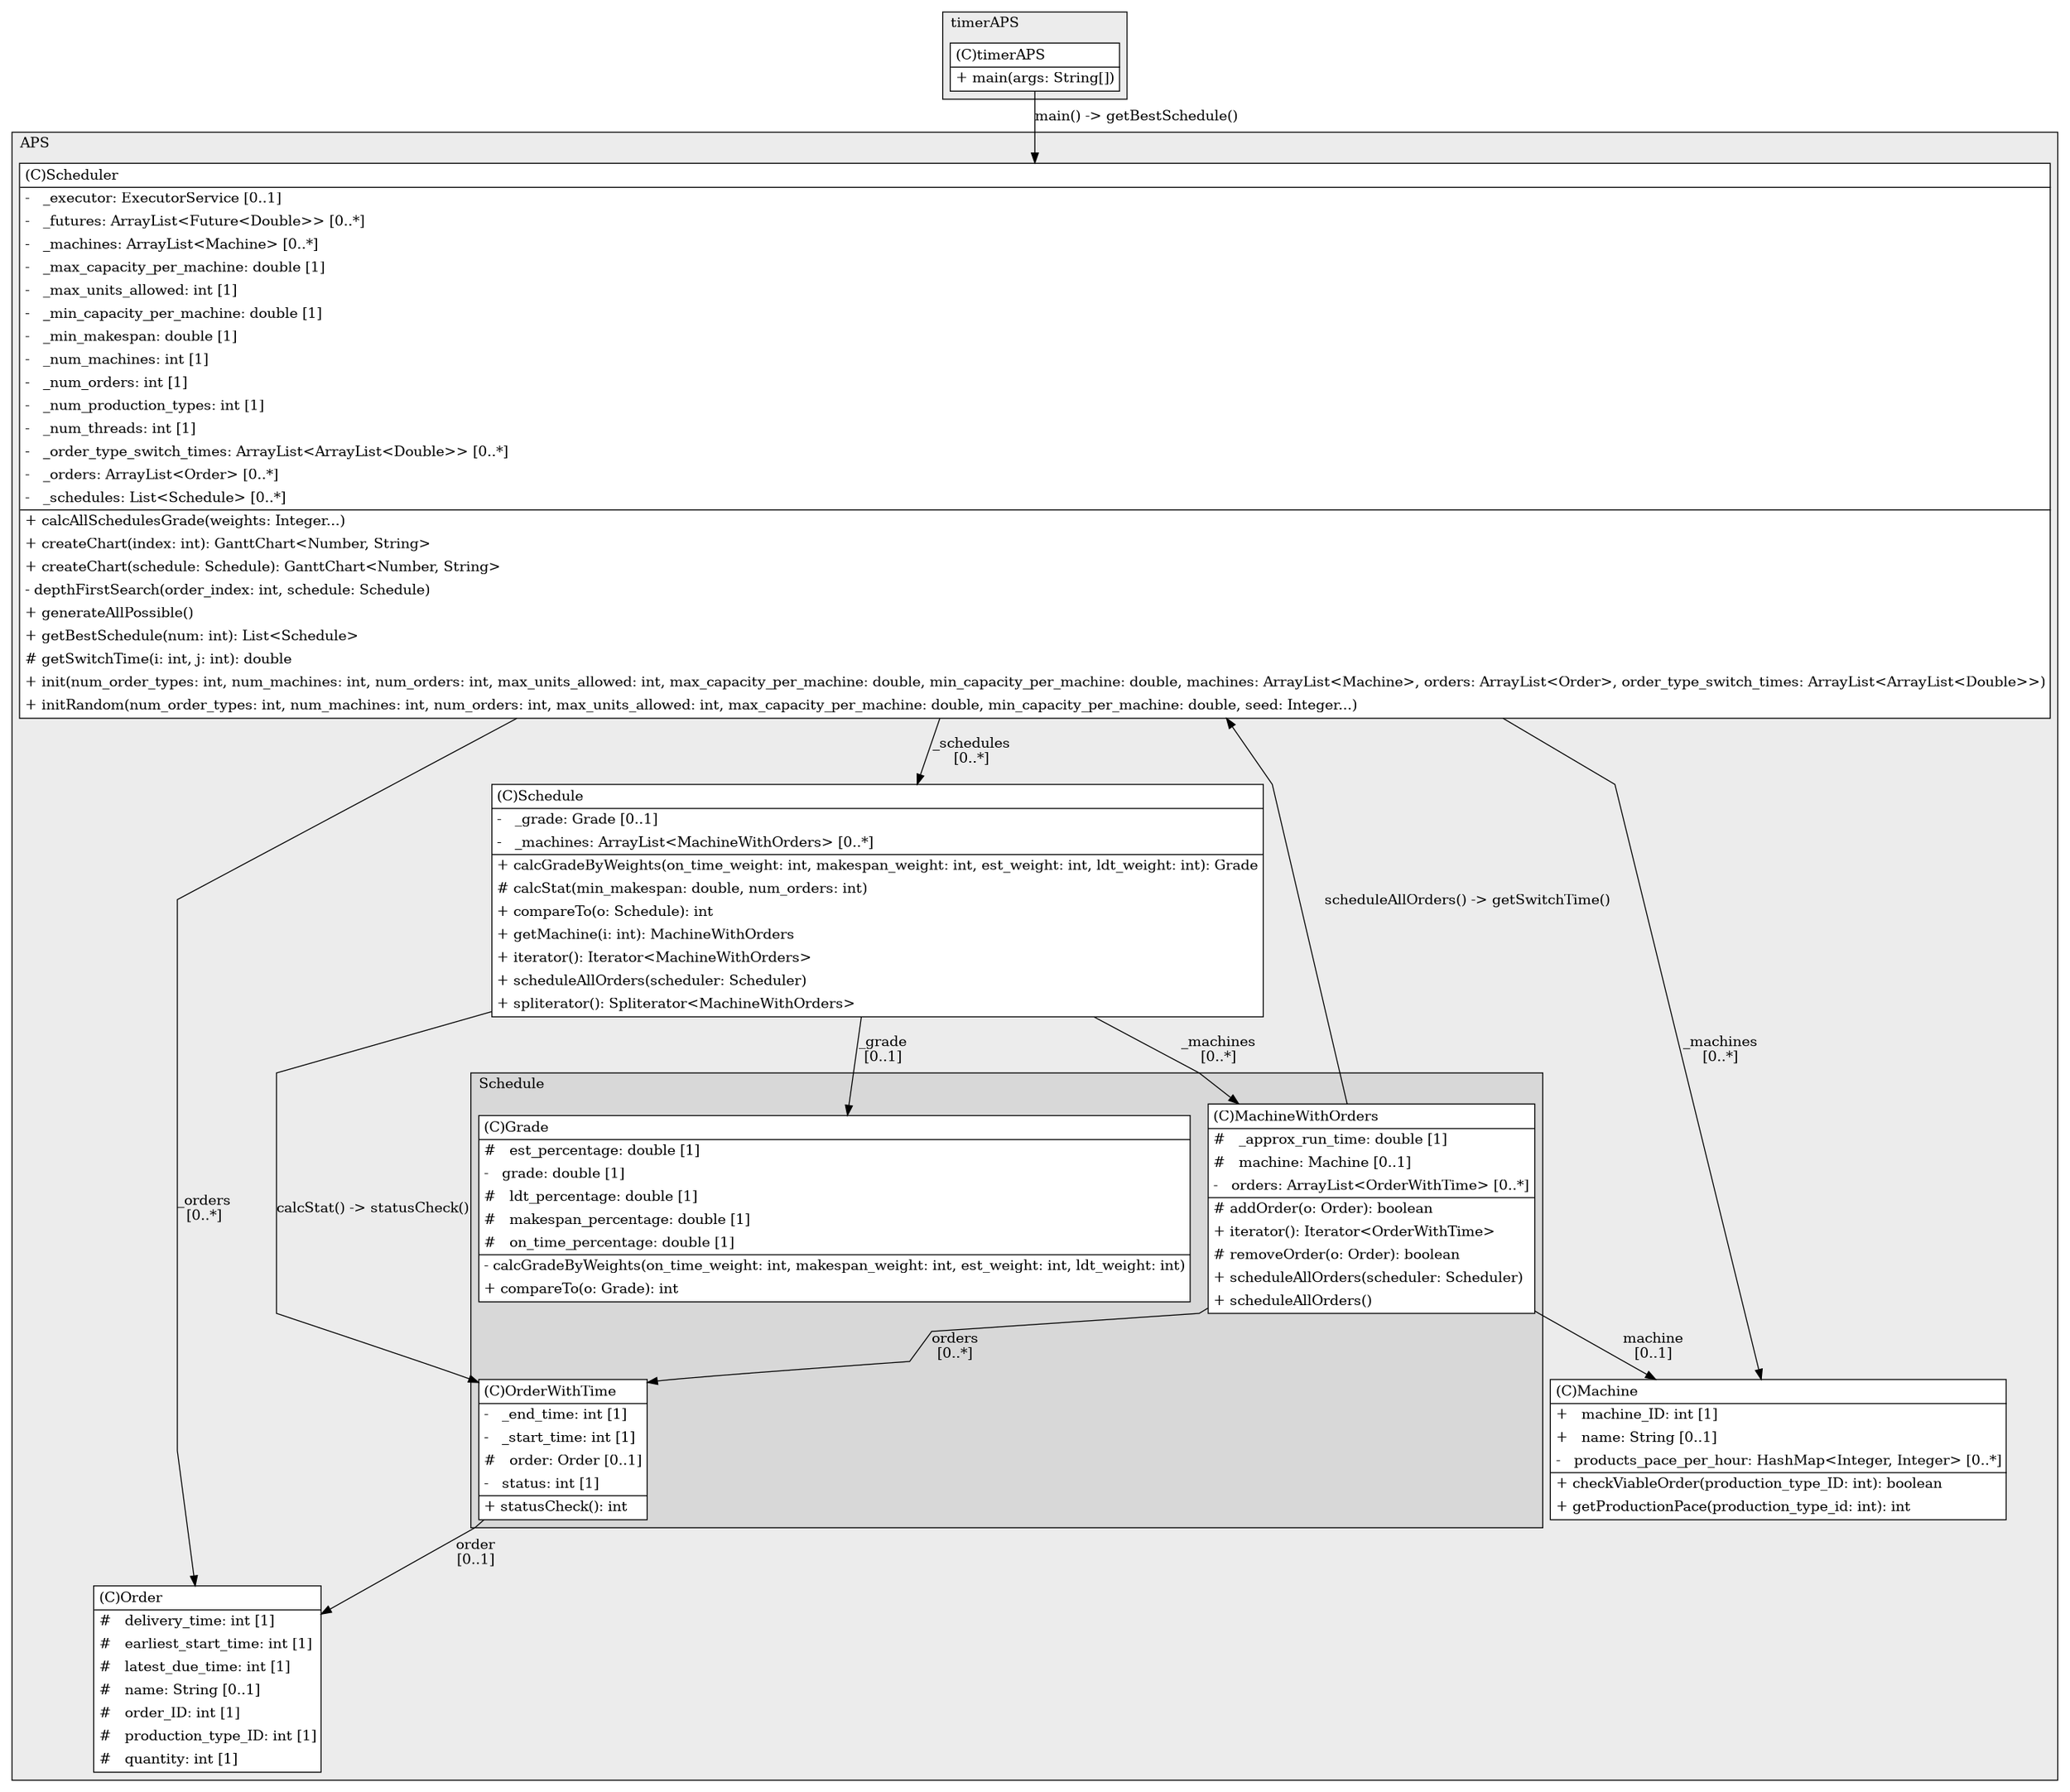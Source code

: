 @startuml

/' diagram meta data start
config=StructureConfiguration;
{
  "projectClassification": {
    "searchMode": "OpenProject", // OpenProject, AllProjects
    "includedProjects": "",
    "pathEndKeywords": "*.impl",
    "isClientPath": "",
    "isClientName": "",
    "isTestPath": "",
    "isTestName": "",
    "isMappingPath": "",
    "isMappingName": "",
    "isDataAccessPath": "",
    "isDataAccessName": "",
    "isDataStructurePath": "",
    "isDataStructureName": "",
    "isInterfaceStructuresPath": "",
    "isInterfaceStructuresName": "",
    "isEntryPointPath": "",
    "isEntryPointName": "",
    "treatFinalFieldsAsMandatory": false
  },
  "graphRestriction": {
    "classPackageExcludeFilter": "",
    "classPackageIncludeFilter": "",
    "classNameExcludeFilter": "",
    "classNameIncludeFilter": "",
    "methodNameExcludeFilter": "",
    "methodNameIncludeFilter": "",
    "removeByInheritance": "", // inheritance/annotation based filtering is done in a second step
    "removeByAnnotation": "",
    "removeByClassPackage": "", // cleanup the graph after inheritance/annotation based filtering is done
    "removeByClassName": "",
    "cutMappings": false,
    "cutEnum": true,
    "cutTests": true,
    "cutClient": true,
    "cutDataAccess": false,
    "cutInterfaceStructures": false,
    "cutDataStructures": false,
    "cutGetterAndSetter": true,
    "cutConstructors": true
  },
  "graphTraversal": {
    "forwardDepth": 6,
    "backwardDepth": 6,
    "classPackageExcludeFilter": "",
    "classPackageIncludeFilter": "",
    "classNameExcludeFilter": "",
    "classNameIncludeFilter": "",
    "methodNameExcludeFilter": "",
    "methodNameIncludeFilter": "",
    "hideMappings": false,
    "hideDataStructures": false,
    "hidePrivateMethods": true,
    "hideInterfaceCalls": true, // indirection: implementation -> interface (is hidden) -> implementation
    "onlyShowApplicationEntryPoints": false, // root node is included
    "useMethodCallsForStructureDiagram": "ForwardOnly" // ForwardOnly, BothDirections, No
  },
  "details": {
    "aggregation": "GroupByClass", // ByClass, GroupByClass, None
    "showClassGenericTypes": true,
    "showMethods": true,
    "showMethodParameterNames": true,
    "showMethodParameterTypes": true,
    "showMethodReturnType": true,
    "showPackageLevels": 2,
    "showDetailedClassStructure": true
  },
  "rootClass": "timerAPS",
  "extensionCallbackMethod": "" // qualified.class.name#methodName - signature: public static String method(String)
}
diagram meta data end '/



digraph g {
    rankdir="TB"
    splines=polyline
    

'nodes 
subgraph cluster_2076511073 { 
   	label=timerAPS
	labeljust=l
	fillcolor="#ececec"
	style=filled
   
   timerAPS2076511073[
	label=<<TABLE BORDER="1" CELLBORDER="0" CELLPADDING="4" CELLSPACING="0">
<TR><TD ALIGN="LEFT" >(C)timerAPS</TD></TR>
<HR/>
<TR><TD ALIGN="LEFT" >+ main(args: String[])</TD></TR>
</TABLE>>
	style=filled
	margin=0
	shape=plaintext
	fillcolor="#FFFFFF"
];
} 

subgraph cluster_65028 { 
   	label=APS
	labeljust=l
	fillcolor="#ececec"
	style=filled
   
   Machine1858361680[
	label=<<TABLE BORDER="1" CELLBORDER="0" CELLPADDING="4" CELLSPACING="0">
<TR><TD ALIGN="LEFT" >(C)Machine</TD></TR>
<HR/>
<TR><TD ALIGN="LEFT" >+   machine_ID: int [1]</TD></TR>
<TR><TD ALIGN="LEFT" >+   name: String [0..1]</TD></TR>
<TR><TD ALIGN="LEFT" >-   products_pace_per_hour: HashMap&lt;Integer, Integer&gt; [0..*]</TD></TR>
<HR/>
<TR><TD ALIGN="LEFT" >+ checkViableOrder(production_type_ID: int): boolean</TD></TR>
<TR><TD ALIGN="LEFT" >+ getProductionPace(production_type_id: int): int</TD></TR>
</TABLE>>
	style=filled
	margin=0
	shape=plaintext
	fillcolor="#FFFFFF"
];

Order1858361680[
	label=<<TABLE BORDER="1" CELLBORDER="0" CELLPADDING="4" CELLSPACING="0">
<TR><TD ALIGN="LEFT" >(C)Order</TD></TR>
<HR/>
<TR><TD ALIGN="LEFT" >#   delivery_time: int [1]</TD></TR>
<TR><TD ALIGN="LEFT" >#   earliest_start_time: int [1]</TD></TR>
<TR><TD ALIGN="LEFT" >#   latest_due_time: int [1]</TD></TR>
<TR><TD ALIGN="LEFT" >#   name: String [0..1]</TD></TR>
<TR><TD ALIGN="LEFT" >#   order_ID: int [1]</TD></TR>
<TR><TD ALIGN="LEFT" >#   production_type_ID: int [1]</TD></TR>
<TR><TD ALIGN="LEFT" >#   quantity: int [1]</TD></TR>
</TABLE>>
	style=filled
	margin=0
	shape=plaintext
	fillcolor="#FFFFFF"
];

Schedule1858361680[
	label=<<TABLE BORDER="1" CELLBORDER="0" CELLPADDING="4" CELLSPACING="0">
<TR><TD ALIGN="LEFT" >(C)Schedule</TD></TR>
<HR/>
<TR><TD ALIGN="LEFT" >-   _grade: Grade [0..1]</TD></TR>
<TR><TD ALIGN="LEFT" >-   _machines: ArrayList&lt;MachineWithOrders&gt; [0..*]</TD></TR>
<HR/>
<TR><TD ALIGN="LEFT" >+ calcGradeByWeights(on_time_weight: int, makespan_weight: int, est_weight: int, ldt_weight: int): Grade</TD></TR>
<TR><TD ALIGN="LEFT" ># calcStat(min_makespan: double, num_orders: int)</TD></TR>
<TR><TD ALIGN="LEFT" >+ compareTo(o: Schedule): int</TD></TR>
<TR><TD ALIGN="LEFT" >+ getMachine(i: int): MachineWithOrders</TD></TR>
<TR><TD ALIGN="LEFT" >+ iterator(): Iterator&lt;MachineWithOrders&gt;</TD></TR>
<TR><TD ALIGN="LEFT" >+ scheduleAllOrders(scheduler: Scheduler)</TD></TR>
<TR><TD ALIGN="LEFT" >+ spliterator(): Spliterator&lt;MachineWithOrders&gt;</TD></TR>
</TABLE>>
	style=filled
	margin=0
	shape=plaintext
	fillcolor="#FFFFFF"
];

Scheduler1858361680[
	label=<<TABLE BORDER="1" CELLBORDER="0" CELLPADDING="4" CELLSPACING="0">
<TR><TD ALIGN="LEFT" >(C)Scheduler</TD></TR>
<HR/>
<TR><TD ALIGN="LEFT" >-   _executor: ExecutorService [0..1]</TD></TR>
<TR><TD ALIGN="LEFT" >-   _futures: ArrayList&lt;Future&lt;Double&gt;&gt; [0..*]</TD></TR>
<TR><TD ALIGN="LEFT" >-   _machines: ArrayList&lt;Machine&gt; [0..*]</TD></TR>
<TR><TD ALIGN="LEFT" >-   _max_capacity_per_machine: double [1]</TD></TR>
<TR><TD ALIGN="LEFT" >-   _max_units_allowed: int [1]</TD></TR>
<TR><TD ALIGN="LEFT" >-   _min_capacity_per_machine: double [1]</TD></TR>
<TR><TD ALIGN="LEFT" >-   _min_makespan: double [1]</TD></TR>
<TR><TD ALIGN="LEFT" >-   _num_machines: int [1]</TD></TR>
<TR><TD ALIGN="LEFT" >-   _num_orders: int [1]</TD></TR>
<TR><TD ALIGN="LEFT" >-   _num_production_types: int [1]</TD></TR>
<TR><TD ALIGN="LEFT" >-   _num_threads: int [1]</TD></TR>
<TR><TD ALIGN="LEFT" >-   _order_type_switch_times: ArrayList&lt;ArrayList&lt;Double&gt;&gt; [0..*]</TD></TR>
<TR><TD ALIGN="LEFT" >-   _orders: ArrayList&lt;Order&gt; [0..*]</TD></TR>
<TR><TD ALIGN="LEFT" >-   _schedules: List&lt;Schedule&gt; [0..*]</TD></TR>
<HR/>
<TR><TD ALIGN="LEFT" >+ calcAllSchedulesGrade(weights: Integer...)</TD></TR>
<TR><TD ALIGN="LEFT" >+ createChart(index: int): GanttChart&lt;Number, String&gt;</TD></TR>
<TR><TD ALIGN="LEFT" >+ createChart(schedule: Schedule): GanttChart&lt;Number, String&gt;</TD></TR>
<TR><TD ALIGN="LEFT" >- depthFirstSearch(order_index: int, schedule: Schedule)</TD></TR>
<TR><TD ALIGN="LEFT" >+ generateAllPossible()</TD></TR>
<TR><TD ALIGN="LEFT" >+ getBestSchedule(num: int): List&lt;Schedule&gt;</TD></TR>
<TR><TD ALIGN="LEFT" ># getSwitchTime(i: int, j: int): double</TD></TR>
<TR><TD ALIGN="LEFT" >+ init(num_order_types: int, num_machines: int, num_orders: int, max_units_allowed: int, max_capacity_per_machine: double, min_capacity_per_machine: double, machines: ArrayList&lt;Machine&gt;, orders: ArrayList&lt;Order&gt;, order_type_switch_times: ArrayList&lt;ArrayList&lt;Double&gt;&gt;)</TD></TR>
<TR><TD ALIGN="LEFT" >+ initRandom(num_order_types: int, num_machines: int, num_orders: int, max_units_allowed: int, max_capacity_per_machine: double, min_capacity_per_machine: double, seed: Integer...)</TD></TR>
</TABLE>>
	style=filled
	margin=0
	shape=plaintext
	fillcolor="#FFFFFF"
];

subgraph cluster_770666337 { 
   	label=Schedule
	labeljust=l
	fillcolor="#d8d8d8"
	style=filled
   
   Grade1316370379[
	label=<<TABLE BORDER="1" CELLBORDER="0" CELLPADDING="4" CELLSPACING="0">
<TR><TD ALIGN="LEFT" >(C)Grade</TD></TR>
<HR/>
<TR><TD ALIGN="LEFT" >#   est_percentage: double [1]</TD></TR>
<TR><TD ALIGN="LEFT" >-   grade: double [1]</TD></TR>
<TR><TD ALIGN="LEFT" >#   ldt_percentage: double [1]</TD></TR>
<TR><TD ALIGN="LEFT" >#   makespan_percentage: double [1]</TD></TR>
<TR><TD ALIGN="LEFT" >#   on_time_percentage: double [1]</TD></TR>
<HR/>
<TR><TD ALIGN="LEFT" >- calcGradeByWeights(on_time_weight: int, makespan_weight: int, est_weight: int, ldt_weight: int)</TD></TR>
<TR><TD ALIGN="LEFT" >+ compareTo(o: Grade): int</TD></TR>
</TABLE>>
	style=filled
	margin=0
	shape=plaintext
	fillcolor="#FFFFFF"
];

MachineWithOrders1316370379[
	label=<<TABLE BORDER="1" CELLBORDER="0" CELLPADDING="4" CELLSPACING="0">
<TR><TD ALIGN="LEFT" >(C)MachineWithOrders</TD></TR>
<HR/>
<TR><TD ALIGN="LEFT" >#   _approx_run_time: double [1]</TD></TR>
<TR><TD ALIGN="LEFT" >#   machine: Machine [0..1]</TD></TR>
<TR><TD ALIGN="LEFT" >-   orders: ArrayList&lt;OrderWithTime&gt; [0..*]</TD></TR>
<HR/>
<TR><TD ALIGN="LEFT" ># addOrder(o: Order): boolean</TD></TR>
<TR><TD ALIGN="LEFT" >+ iterator(): Iterator&lt;OrderWithTime&gt;</TD></TR>
<TR><TD ALIGN="LEFT" ># removeOrder(o: Order): boolean</TD></TR>
<TR><TD ALIGN="LEFT" >+ scheduleAllOrders(scheduler: Scheduler)</TD></TR>
<TR><TD ALIGN="LEFT" >+ scheduleAllOrders()</TD></TR>
</TABLE>>
	style=filled
	margin=0
	shape=plaintext
	fillcolor="#FFFFFF"
];

OrderWithTime1316370379[
	label=<<TABLE BORDER="1" CELLBORDER="0" CELLPADDING="4" CELLSPACING="0">
<TR><TD ALIGN="LEFT" >(C)OrderWithTime</TD></TR>
<HR/>
<TR><TD ALIGN="LEFT" >-   _end_time: int [1]</TD></TR>
<TR><TD ALIGN="LEFT" >-   _start_time: int [1]</TD></TR>
<TR><TD ALIGN="LEFT" >#   order: Order [0..1]</TD></TR>
<TR><TD ALIGN="LEFT" >-   status: int [1]</TD></TR>
<HR/>
<TR><TD ALIGN="LEFT" >+ statusCheck(): int</TD></TR>
</TABLE>>
	style=filled
	margin=0
	shape=plaintext
	fillcolor="#FFFFFF"
];
} 
} 

'edges    
MachineWithOrders1316370379 -> Machine1858361680[label="machine
[0..1]"];
MachineWithOrders1316370379 -> OrderWithTime1316370379[label="orders
[0..*]"];
MachineWithOrders1316370379 -> Scheduler1858361680[label="scheduleAllOrders() -> getSwitchTime()"];
OrderWithTime1316370379 -> Order1858361680[label="order
[0..1]"];
Schedule1858361680 -> Grade1316370379[label="_grade
[0..1]"];
Schedule1858361680 -> MachineWithOrders1316370379[label="_machines
[0..*]"];
Schedule1858361680 -> OrderWithTime1316370379[label="calcStat() -> statusCheck()"];
Scheduler1858361680 -> Machine1858361680[label="_machines
[0..*]"];
Scheduler1858361680 -> Order1858361680[label="_orders
[0..*]"];
Scheduler1858361680 -> Schedule1858361680[label="_schedules
[0..*]"];
timerAPS2076511073 -> Scheduler1858361680[label="main() -> getBestSchedule()"];
    
}
@enduml